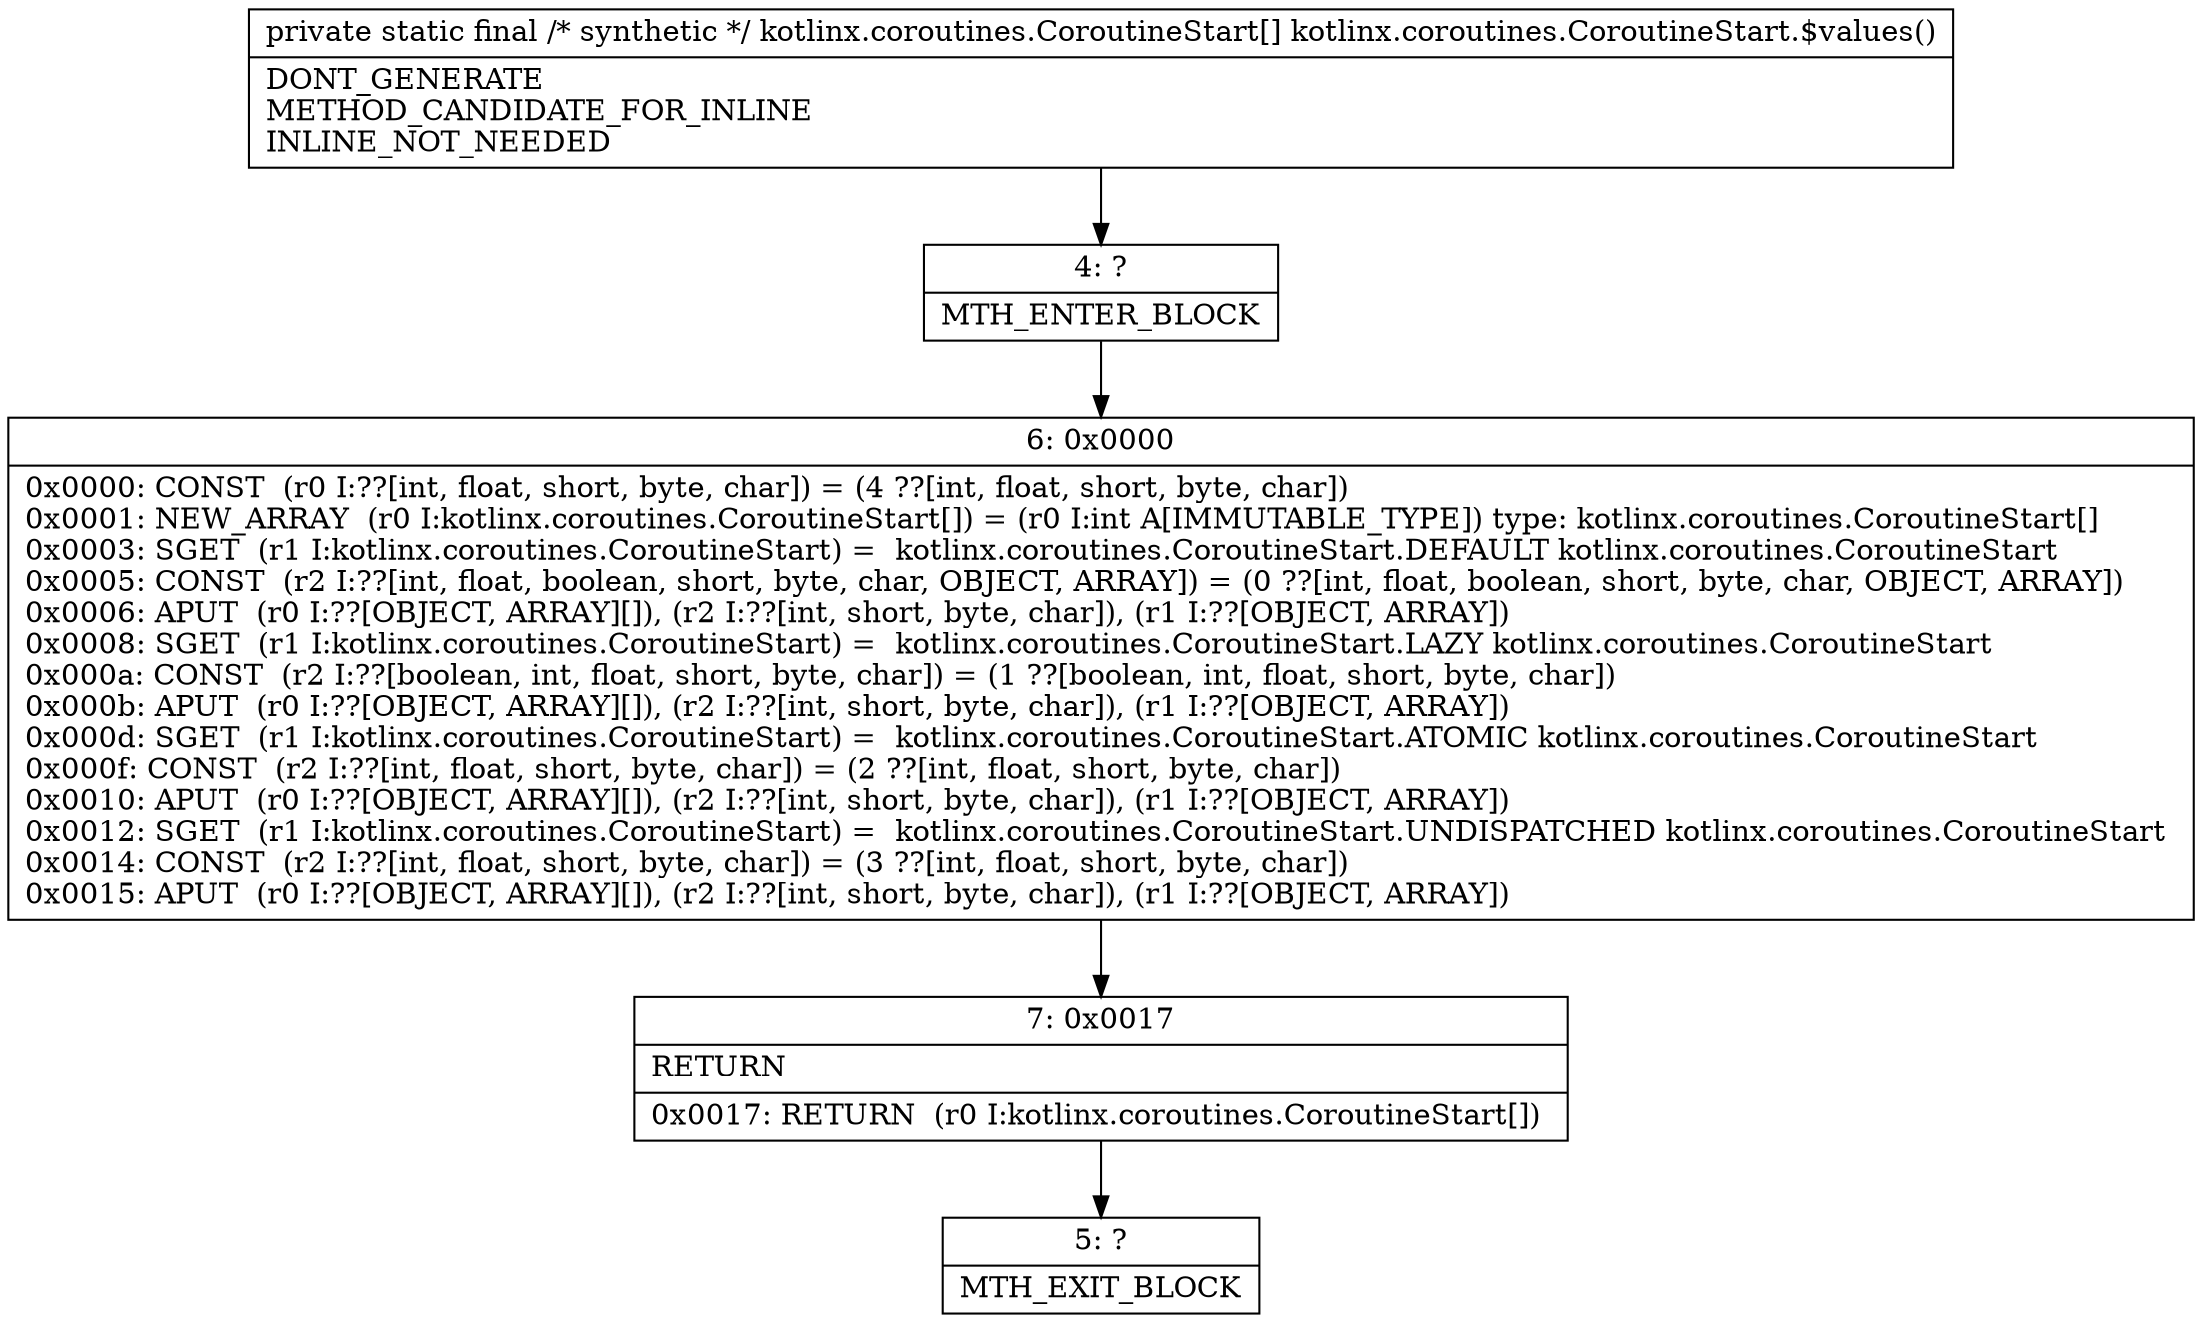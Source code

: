 digraph "CFG forkotlinx.coroutines.CoroutineStart.$values()[Lkotlinx\/coroutines\/CoroutineStart;" {
Node_4 [shape=record,label="{4\:\ ?|MTH_ENTER_BLOCK\l}"];
Node_6 [shape=record,label="{6\:\ 0x0000|0x0000: CONST  (r0 I:??[int, float, short, byte, char]) = (4 ??[int, float, short, byte, char]) \l0x0001: NEW_ARRAY  (r0 I:kotlinx.coroutines.CoroutineStart[]) = (r0 I:int A[IMMUTABLE_TYPE]) type: kotlinx.coroutines.CoroutineStart[] \l0x0003: SGET  (r1 I:kotlinx.coroutines.CoroutineStart) =  kotlinx.coroutines.CoroutineStart.DEFAULT kotlinx.coroutines.CoroutineStart \l0x0005: CONST  (r2 I:??[int, float, boolean, short, byte, char, OBJECT, ARRAY]) = (0 ??[int, float, boolean, short, byte, char, OBJECT, ARRAY]) \l0x0006: APUT  (r0 I:??[OBJECT, ARRAY][]), (r2 I:??[int, short, byte, char]), (r1 I:??[OBJECT, ARRAY]) \l0x0008: SGET  (r1 I:kotlinx.coroutines.CoroutineStart) =  kotlinx.coroutines.CoroutineStart.LAZY kotlinx.coroutines.CoroutineStart \l0x000a: CONST  (r2 I:??[boolean, int, float, short, byte, char]) = (1 ??[boolean, int, float, short, byte, char]) \l0x000b: APUT  (r0 I:??[OBJECT, ARRAY][]), (r2 I:??[int, short, byte, char]), (r1 I:??[OBJECT, ARRAY]) \l0x000d: SGET  (r1 I:kotlinx.coroutines.CoroutineStart) =  kotlinx.coroutines.CoroutineStart.ATOMIC kotlinx.coroutines.CoroutineStart \l0x000f: CONST  (r2 I:??[int, float, short, byte, char]) = (2 ??[int, float, short, byte, char]) \l0x0010: APUT  (r0 I:??[OBJECT, ARRAY][]), (r2 I:??[int, short, byte, char]), (r1 I:??[OBJECT, ARRAY]) \l0x0012: SGET  (r1 I:kotlinx.coroutines.CoroutineStart) =  kotlinx.coroutines.CoroutineStart.UNDISPATCHED kotlinx.coroutines.CoroutineStart \l0x0014: CONST  (r2 I:??[int, float, short, byte, char]) = (3 ??[int, float, short, byte, char]) \l0x0015: APUT  (r0 I:??[OBJECT, ARRAY][]), (r2 I:??[int, short, byte, char]), (r1 I:??[OBJECT, ARRAY]) \l}"];
Node_7 [shape=record,label="{7\:\ 0x0017|RETURN\l|0x0017: RETURN  (r0 I:kotlinx.coroutines.CoroutineStart[]) \l}"];
Node_5 [shape=record,label="{5\:\ ?|MTH_EXIT_BLOCK\l}"];
MethodNode[shape=record,label="{private static final \/* synthetic *\/ kotlinx.coroutines.CoroutineStart[] kotlinx.coroutines.CoroutineStart.$values()  | DONT_GENERATE\lMETHOD_CANDIDATE_FOR_INLINE\lINLINE_NOT_NEEDED\l}"];
MethodNode -> Node_4;Node_4 -> Node_6;
Node_6 -> Node_7;
Node_7 -> Node_5;
}

